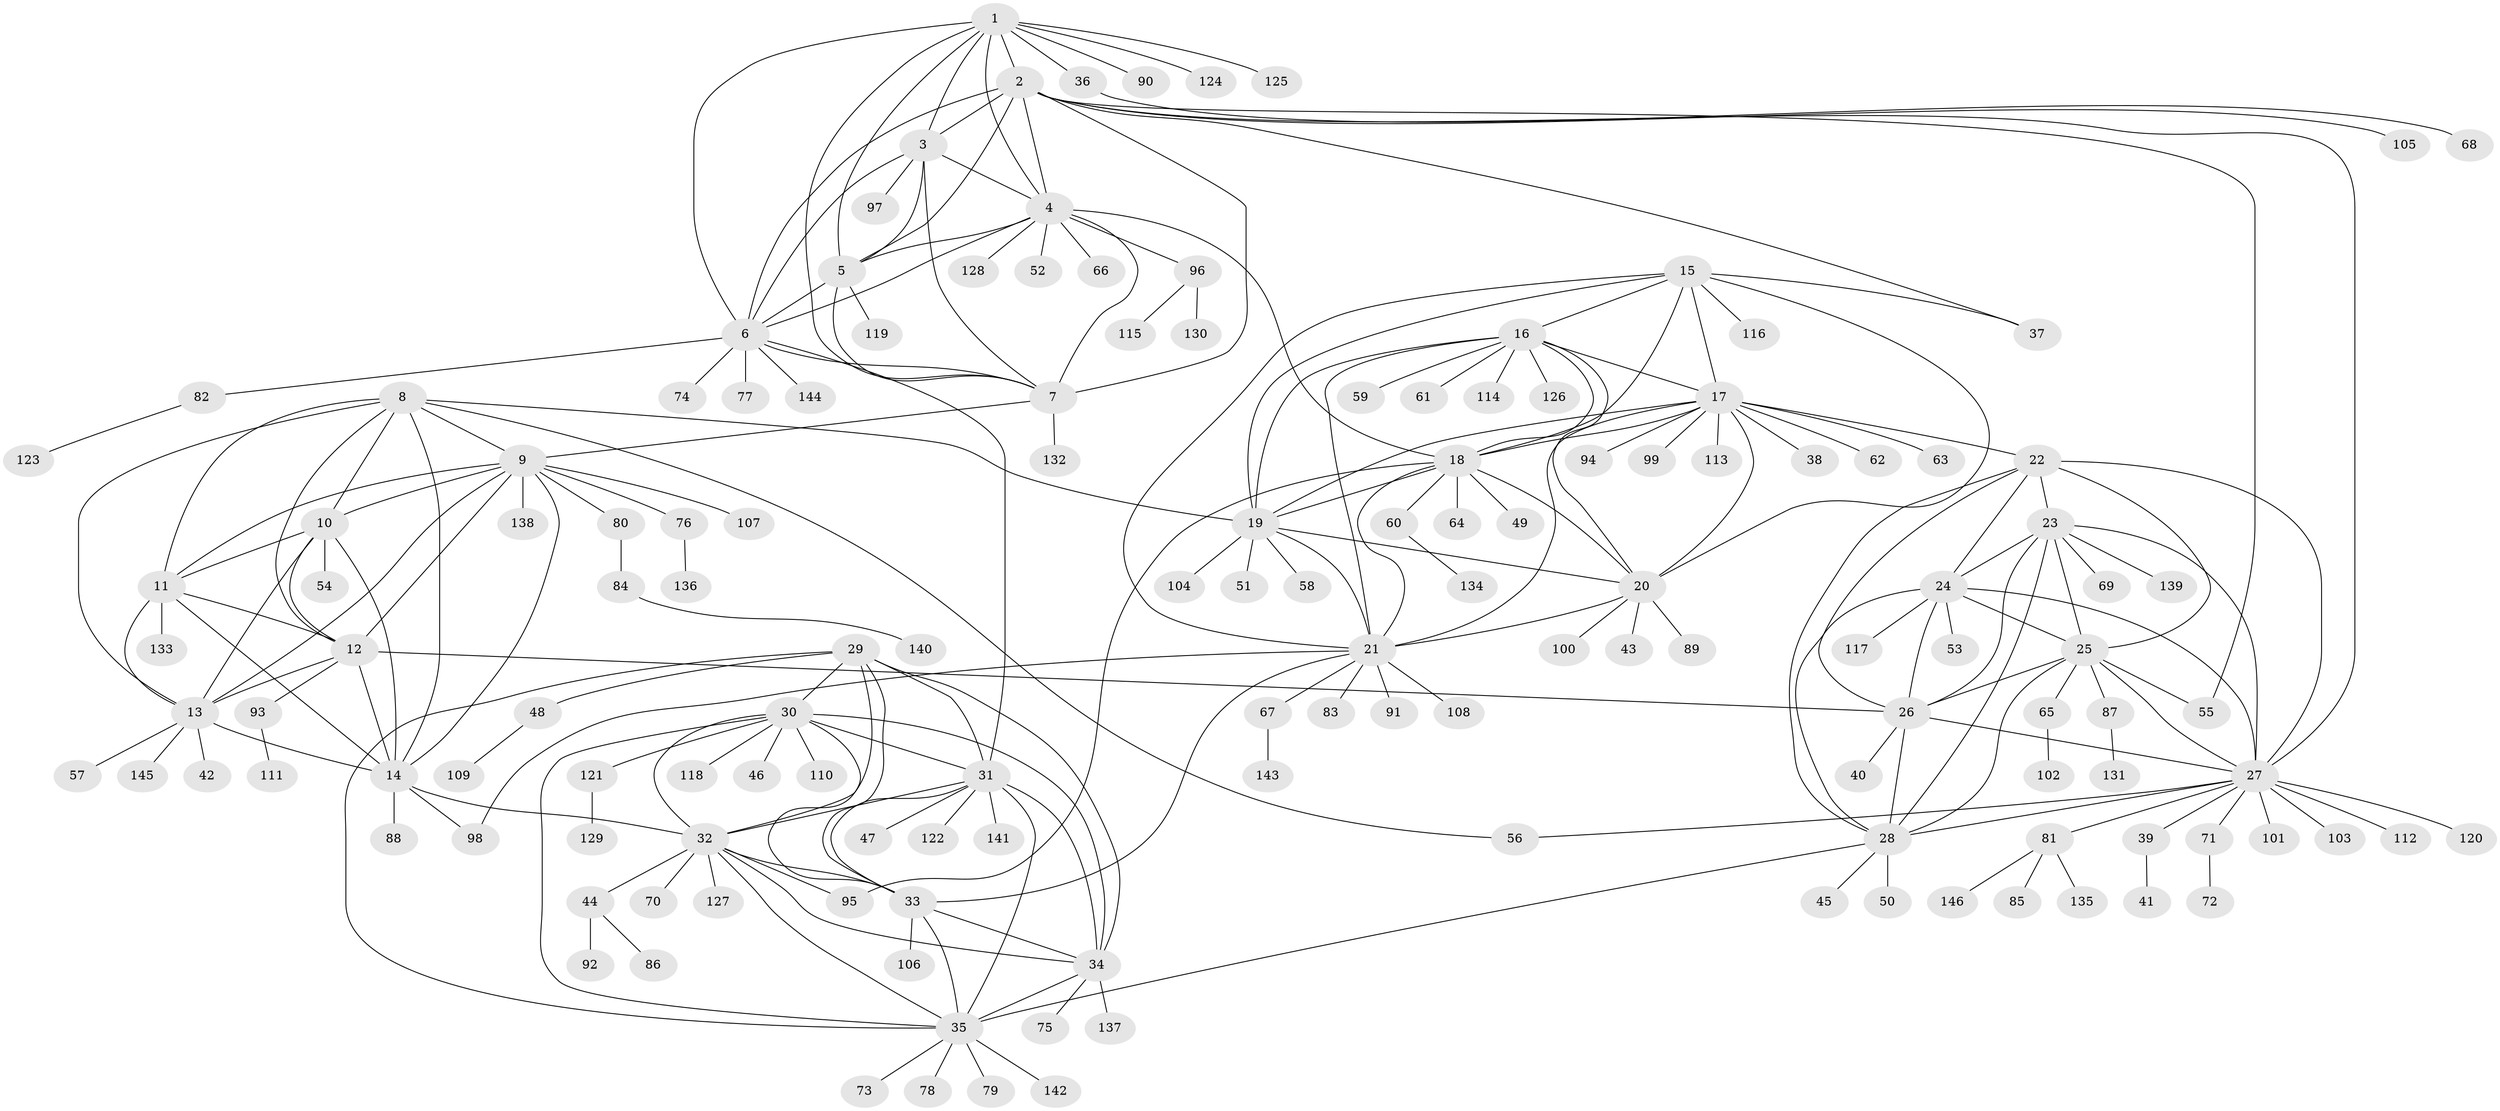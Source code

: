 // Generated by graph-tools (version 1.1) at 2025/50/03/09/25 03:50:34]
// undirected, 146 vertices, 231 edges
graph export_dot {
graph [start="1"]
  node [color=gray90,style=filled];
  1;
  2;
  3;
  4;
  5;
  6;
  7;
  8;
  9;
  10;
  11;
  12;
  13;
  14;
  15;
  16;
  17;
  18;
  19;
  20;
  21;
  22;
  23;
  24;
  25;
  26;
  27;
  28;
  29;
  30;
  31;
  32;
  33;
  34;
  35;
  36;
  37;
  38;
  39;
  40;
  41;
  42;
  43;
  44;
  45;
  46;
  47;
  48;
  49;
  50;
  51;
  52;
  53;
  54;
  55;
  56;
  57;
  58;
  59;
  60;
  61;
  62;
  63;
  64;
  65;
  66;
  67;
  68;
  69;
  70;
  71;
  72;
  73;
  74;
  75;
  76;
  77;
  78;
  79;
  80;
  81;
  82;
  83;
  84;
  85;
  86;
  87;
  88;
  89;
  90;
  91;
  92;
  93;
  94;
  95;
  96;
  97;
  98;
  99;
  100;
  101;
  102;
  103;
  104;
  105;
  106;
  107;
  108;
  109;
  110;
  111;
  112;
  113;
  114;
  115;
  116;
  117;
  118;
  119;
  120;
  121;
  122;
  123;
  124;
  125;
  126;
  127;
  128;
  129;
  130;
  131;
  132;
  133;
  134;
  135;
  136;
  137;
  138;
  139;
  140;
  141;
  142;
  143;
  144;
  145;
  146;
  1 -- 2;
  1 -- 3;
  1 -- 4;
  1 -- 5;
  1 -- 6;
  1 -- 7;
  1 -- 36;
  1 -- 90;
  1 -- 124;
  1 -- 125;
  2 -- 3;
  2 -- 4;
  2 -- 5;
  2 -- 6;
  2 -- 7;
  2 -- 27;
  2 -- 37;
  2 -- 55;
  2 -- 105;
  3 -- 4;
  3 -- 5;
  3 -- 6;
  3 -- 7;
  3 -- 97;
  4 -- 5;
  4 -- 6;
  4 -- 7;
  4 -- 18;
  4 -- 52;
  4 -- 66;
  4 -- 96;
  4 -- 128;
  5 -- 6;
  5 -- 7;
  5 -- 119;
  6 -- 7;
  6 -- 31;
  6 -- 74;
  6 -- 77;
  6 -- 82;
  6 -- 144;
  7 -- 9;
  7 -- 132;
  8 -- 9;
  8 -- 10;
  8 -- 11;
  8 -- 12;
  8 -- 13;
  8 -- 14;
  8 -- 19;
  8 -- 56;
  9 -- 10;
  9 -- 11;
  9 -- 12;
  9 -- 13;
  9 -- 14;
  9 -- 76;
  9 -- 80;
  9 -- 107;
  9 -- 138;
  10 -- 11;
  10 -- 12;
  10 -- 13;
  10 -- 14;
  10 -- 54;
  11 -- 12;
  11 -- 13;
  11 -- 14;
  11 -- 133;
  12 -- 13;
  12 -- 14;
  12 -- 26;
  12 -- 93;
  13 -- 14;
  13 -- 42;
  13 -- 57;
  13 -- 145;
  14 -- 32;
  14 -- 88;
  14 -- 98;
  15 -- 16;
  15 -- 17;
  15 -- 18;
  15 -- 19;
  15 -- 20;
  15 -- 21;
  15 -- 37;
  15 -- 116;
  16 -- 17;
  16 -- 18;
  16 -- 19;
  16 -- 20;
  16 -- 21;
  16 -- 59;
  16 -- 61;
  16 -- 114;
  16 -- 126;
  17 -- 18;
  17 -- 19;
  17 -- 20;
  17 -- 21;
  17 -- 22;
  17 -- 38;
  17 -- 62;
  17 -- 63;
  17 -- 94;
  17 -- 99;
  17 -- 113;
  18 -- 19;
  18 -- 20;
  18 -- 21;
  18 -- 49;
  18 -- 60;
  18 -- 64;
  18 -- 95;
  19 -- 20;
  19 -- 21;
  19 -- 51;
  19 -- 58;
  19 -- 104;
  20 -- 21;
  20 -- 43;
  20 -- 89;
  20 -- 100;
  21 -- 33;
  21 -- 67;
  21 -- 83;
  21 -- 91;
  21 -- 98;
  21 -- 108;
  22 -- 23;
  22 -- 24;
  22 -- 25;
  22 -- 26;
  22 -- 27;
  22 -- 28;
  23 -- 24;
  23 -- 25;
  23 -- 26;
  23 -- 27;
  23 -- 28;
  23 -- 69;
  23 -- 139;
  24 -- 25;
  24 -- 26;
  24 -- 27;
  24 -- 28;
  24 -- 53;
  24 -- 117;
  25 -- 26;
  25 -- 27;
  25 -- 28;
  25 -- 55;
  25 -- 65;
  25 -- 87;
  26 -- 27;
  26 -- 28;
  26 -- 40;
  27 -- 28;
  27 -- 39;
  27 -- 56;
  27 -- 71;
  27 -- 81;
  27 -- 101;
  27 -- 103;
  27 -- 112;
  27 -- 120;
  28 -- 35;
  28 -- 45;
  28 -- 50;
  29 -- 30;
  29 -- 31;
  29 -- 32;
  29 -- 33;
  29 -- 34;
  29 -- 35;
  29 -- 48;
  30 -- 31;
  30 -- 32;
  30 -- 33;
  30 -- 34;
  30 -- 35;
  30 -- 46;
  30 -- 110;
  30 -- 118;
  30 -- 121;
  31 -- 32;
  31 -- 33;
  31 -- 34;
  31 -- 35;
  31 -- 47;
  31 -- 122;
  31 -- 141;
  32 -- 33;
  32 -- 34;
  32 -- 35;
  32 -- 44;
  32 -- 70;
  32 -- 95;
  32 -- 127;
  33 -- 34;
  33 -- 35;
  33 -- 106;
  34 -- 35;
  34 -- 75;
  34 -- 137;
  35 -- 73;
  35 -- 78;
  35 -- 79;
  35 -- 142;
  36 -- 68;
  39 -- 41;
  44 -- 86;
  44 -- 92;
  48 -- 109;
  60 -- 134;
  65 -- 102;
  67 -- 143;
  71 -- 72;
  76 -- 136;
  80 -- 84;
  81 -- 85;
  81 -- 135;
  81 -- 146;
  82 -- 123;
  84 -- 140;
  87 -- 131;
  93 -- 111;
  96 -- 115;
  96 -- 130;
  121 -- 129;
}
